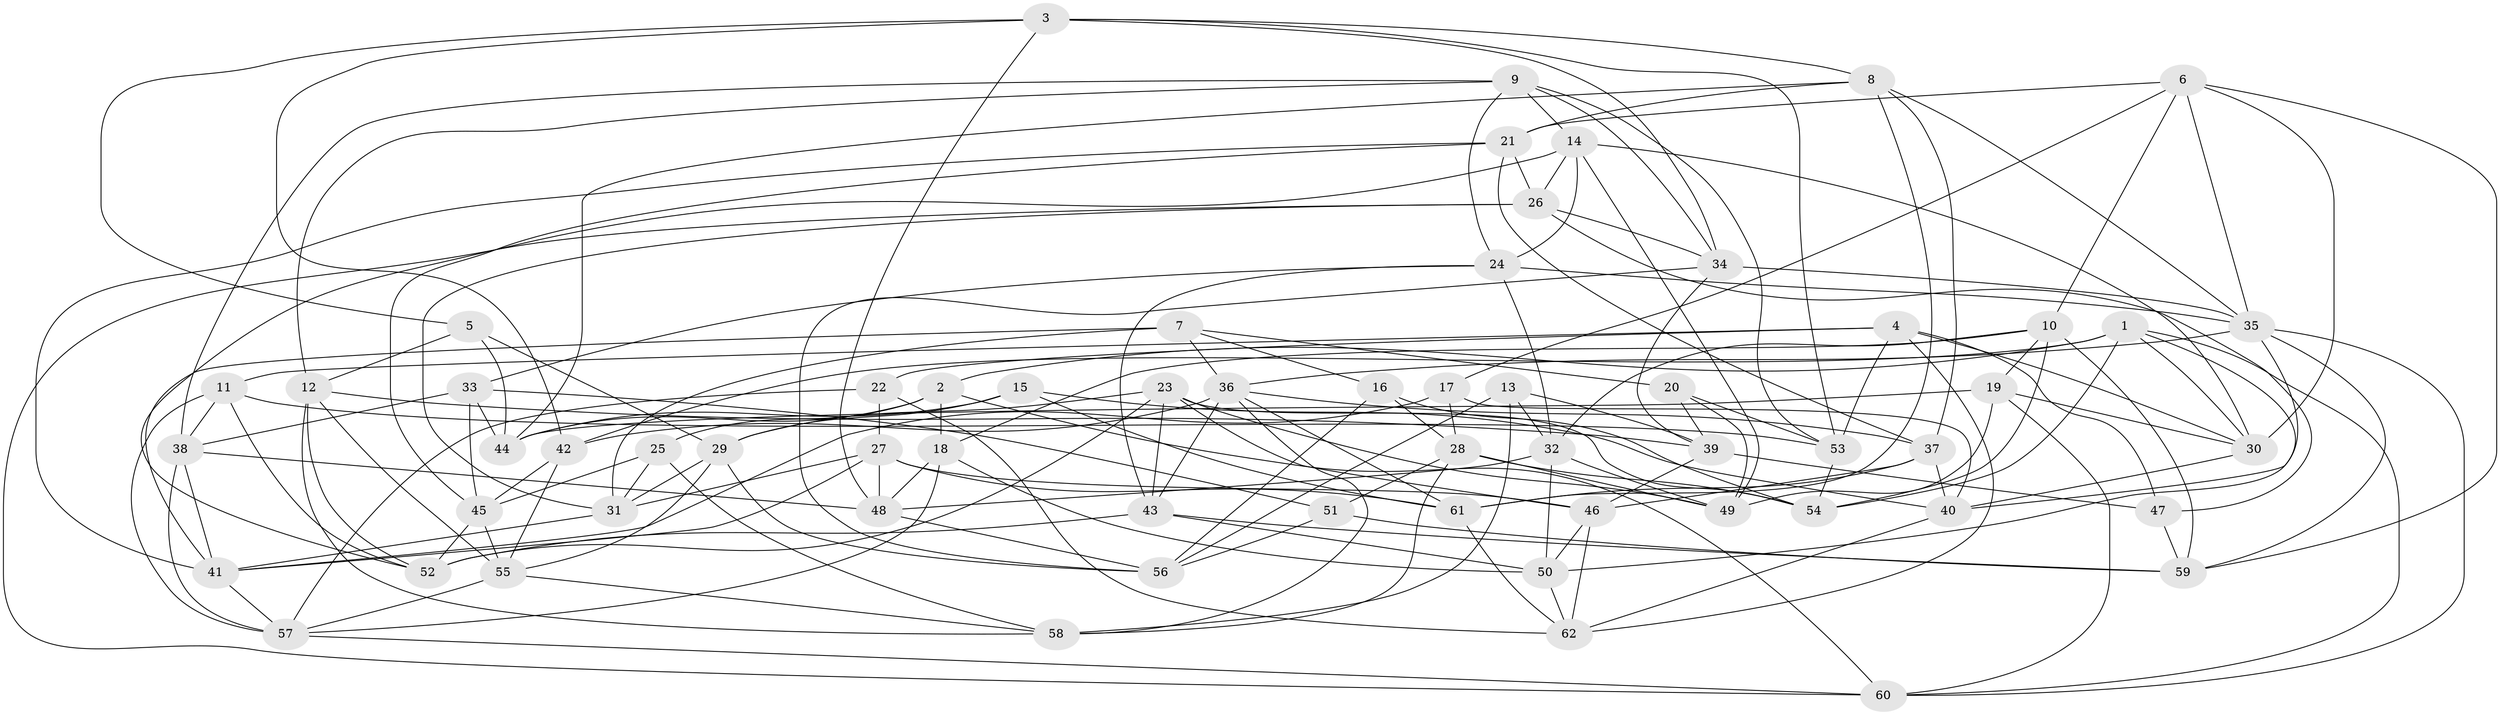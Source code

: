 // original degree distribution, {4: 1.0}
// Generated by graph-tools (version 1.1) at 2025/50/03/09/25 03:50:55]
// undirected, 62 vertices, 175 edges
graph export_dot {
graph [start="1"]
  node [color=gray90,style=filled];
  1;
  2;
  3;
  4;
  5;
  6;
  7;
  8;
  9;
  10;
  11;
  12;
  13;
  14;
  15;
  16;
  17;
  18;
  19;
  20;
  21;
  22;
  23;
  24;
  25;
  26;
  27;
  28;
  29;
  30;
  31;
  32;
  33;
  34;
  35;
  36;
  37;
  38;
  39;
  40;
  41;
  42;
  43;
  44;
  45;
  46;
  47;
  48;
  49;
  50;
  51;
  52;
  53;
  54;
  55;
  56;
  57;
  58;
  59;
  60;
  61;
  62;
  1 -- 2 [weight=1.0];
  1 -- 30 [weight=1.0];
  1 -- 42 [weight=1.0];
  1 -- 50 [weight=1.0];
  1 -- 54 [weight=1.0];
  1 -- 60 [weight=1.0];
  2 -- 18 [weight=2.0];
  2 -- 25 [weight=1.0];
  2 -- 44 [weight=1.0];
  2 -- 60 [weight=1.0];
  3 -- 5 [weight=1.0];
  3 -- 8 [weight=1.0];
  3 -- 34 [weight=1.0];
  3 -- 42 [weight=1.0];
  3 -- 48 [weight=1.0];
  3 -- 53 [weight=1.0];
  4 -- 11 [weight=1.0];
  4 -- 22 [weight=1.0];
  4 -- 30 [weight=1.0];
  4 -- 47 [weight=1.0];
  4 -- 53 [weight=1.0];
  4 -- 62 [weight=1.0];
  5 -- 12 [weight=1.0];
  5 -- 29 [weight=1.0];
  5 -- 44 [weight=1.0];
  6 -- 10 [weight=1.0];
  6 -- 17 [weight=1.0];
  6 -- 21 [weight=1.0];
  6 -- 30 [weight=1.0];
  6 -- 35 [weight=1.0];
  6 -- 59 [weight=1.0];
  7 -- 16 [weight=1.0];
  7 -- 20 [weight=1.0];
  7 -- 31 [weight=1.0];
  7 -- 36 [weight=1.0];
  7 -- 41 [weight=2.0];
  8 -- 21 [weight=1.0];
  8 -- 35 [weight=1.0];
  8 -- 37 [weight=1.0];
  8 -- 44 [weight=1.0];
  8 -- 61 [weight=1.0];
  9 -- 12 [weight=1.0];
  9 -- 14 [weight=1.0];
  9 -- 24 [weight=1.0];
  9 -- 34 [weight=1.0];
  9 -- 38 [weight=1.0];
  9 -- 53 [weight=1.0];
  10 -- 18 [weight=1.0];
  10 -- 19 [weight=1.0];
  10 -- 32 [weight=1.0];
  10 -- 54 [weight=1.0];
  10 -- 59 [weight=1.0];
  11 -- 38 [weight=1.0];
  11 -- 52 [weight=1.0];
  11 -- 53 [weight=1.0];
  11 -- 57 [weight=2.0];
  12 -- 39 [weight=1.0];
  12 -- 52 [weight=1.0];
  12 -- 55 [weight=1.0];
  12 -- 58 [weight=1.0];
  13 -- 32 [weight=1.0];
  13 -- 39 [weight=1.0];
  13 -- 56 [weight=1.0];
  13 -- 58 [weight=1.0];
  14 -- 24 [weight=1.0];
  14 -- 26 [weight=1.0];
  14 -- 30 [weight=1.0];
  14 -- 49 [weight=1.0];
  14 -- 52 [weight=1.0];
  15 -- 29 [weight=1.0];
  15 -- 40 [weight=1.0];
  15 -- 44 [weight=1.0];
  15 -- 61 [weight=1.0];
  16 -- 28 [weight=1.0];
  16 -- 54 [weight=1.0];
  16 -- 56 [weight=1.0];
  17 -- 28 [weight=1.0];
  17 -- 40 [weight=1.0];
  17 -- 41 [weight=1.0];
  18 -- 48 [weight=1.0];
  18 -- 50 [weight=1.0];
  18 -- 57 [weight=1.0];
  19 -- 30 [weight=1.0];
  19 -- 44 [weight=2.0];
  19 -- 49 [weight=1.0];
  19 -- 60 [weight=1.0];
  20 -- 39 [weight=1.0];
  20 -- 49 [weight=1.0];
  20 -- 53 [weight=1.0];
  21 -- 26 [weight=1.0];
  21 -- 37 [weight=1.0];
  21 -- 41 [weight=1.0];
  21 -- 45 [weight=1.0];
  22 -- 27 [weight=1.0];
  22 -- 57 [weight=1.0];
  22 -- 62 [weight=1.0];
  23 -- 29 [weight=1.0];
  23 -- 43 [weight=1.0];
  23 -- 46 [weight=1.0];
  23 -- 49 [weight=1.0];
  23 -- 52 [weight=1.0];
  23 -- 54 [weight=1.0];
  24 -- 32 [weight=1.0];
  24 -- 33 [weight=1.0];
  24 -- 35 [weight=1.0];
  24 -- 43 [weight=1.0];
  25 -- 31 [weight=1.0];
  25 -- 45 [weight=1.0];
  25 -- 58 [weight=1.0];
  26 -- 31 [weight=1.0];
  26 -- 34 [weight=1.0];
  26 -- 47 [weight=1.0];
  26 -- 60 [weight=1.0];
  27 -- 31 [weight=1.0];
  27 -- 41 [weight=1.0];
  27 -- 46 [weight=1.0];
  27 -- 48 [weight=1.0];
  27 -- 61 [weight=1.0];
  28 -- 49 [weight=1.0];
  28 -- 51 [weight=1.0];
  28 -- 54 [weight=1.0];
  28 -- 58 [weight=1.0];
  29 -- 31 [weight=1.0];
  29 -- 55 [weight=1.0];
  29 -- 56 [weight=1.0];
  30 -- 40 [weight=1.0];
  31 -- 41 [weight=1.0];
  32 -- 48 [weight=1.0];
  32 -- 49 [weight=1.0];
  32 -- 50 [weight=1.0];
  33 -- 38 [weight=1.0];
  33 -- 44 [weight=2.0];
  33 -- 45 [weight=1.0];
  33 -- 51 [weight=1.0];
  34 -- 35 [weight=1.0];
  34 -- 39 [weight=1.0];
  34 -- 56 [weight=1.0];
  35 -- 36 [weight=1.0];
  35 -- 40 [weight=1.0];
  35 -- 59 [weight=1.0];
  35 -- 60 [weight=1.0];
  36 -- 37 [weight=1.0];
  36 -- 42 [weight=2.0];
  36 -- 43 [weight=1.0];
  36 -- 58 [weight=1.0];
  36 -- 61 [weight=1.0];
  37 -- 40 [weight=1.0];
  37 -- 46 [weight=1.0];
  37 -- 61 [weight=1.0];
  38 -- 41 [weight=1.0];
  38 -- 48 [weight=1.0];
  38 -- 57 [weight=1.0];
  39 -- 46 [weight=1.0];
  39 -- 47 [weight=1.0];
  40 -- 62 [weight=1.0];
  41 -- 57 [weight=1.0];
  42 -- 45 [weight=1.0];
  42 -- 55 [weight=1.0];
  43 -- 50 [weight=1.0];
  43 -- 52 [weight=1.0];
  43 -- 59 [weight=1.0];
  45 -- 52 [weight=1.0];
  45 -- 55 [weight=1.0];
  46 -- 50 [weight=1.0];
  46 -- 62 [weight=1.0];
  47 -- 59 [weight=1.0];
  48 -- 56 [weight=1.0];
  50 -- 62 [weight=1.0];
  51 -- 56 [weight=1.0];
  51 -- 59 [weight=1.0];
  53 -- 54 [weight=1.0];
  55 -- 57 [weight=1.0];
  55 -- 58 [weight=1.0];
  57 -- 60 [weight=1.0];
  61 -- 62 [weight=1.0];
}

